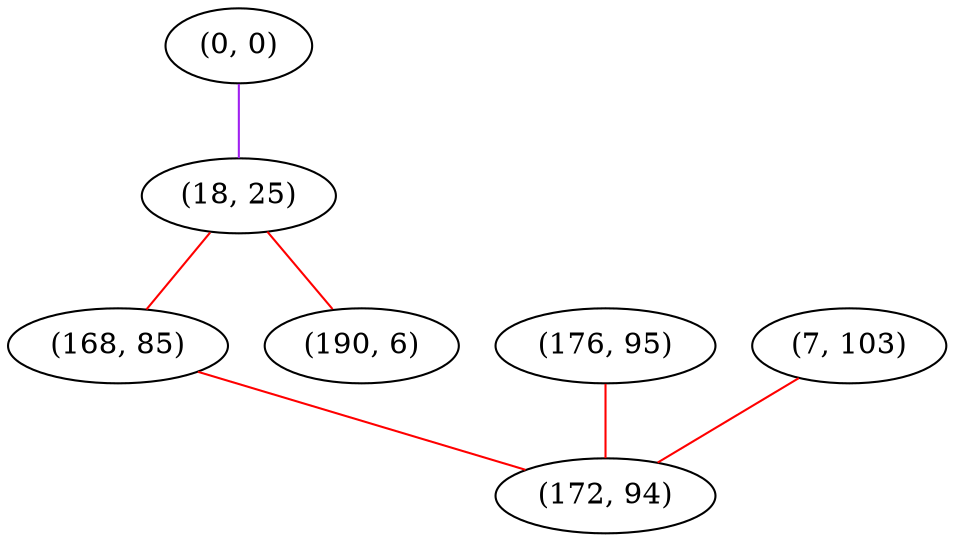 graph "" {
"(0, 0)";
"(176, 95)";
"(18, 25)";
"(168, 85)";
"(7, 103)";
"(172, 94)";
"(190, 6)";
"(0, 0)" -- "(18, 25)"  [color=purple, key=0, weight=4];
"(176, 95)" -- "(172, 94)"  [color=red, key=0, weight=1];
"(18, 25)" -- "(168, 85)"  [color=red, key=0, weight=1];
"(18, 25)" -- "(190, 6)"  [color=red, key=0, weight=1];
"(168, 85)" -- "(172, 94)"  [color=red, key=0, weight=1];
"(7, 103)" -- "(172, 94)"  [color=red, key=0, weight=1];
}

